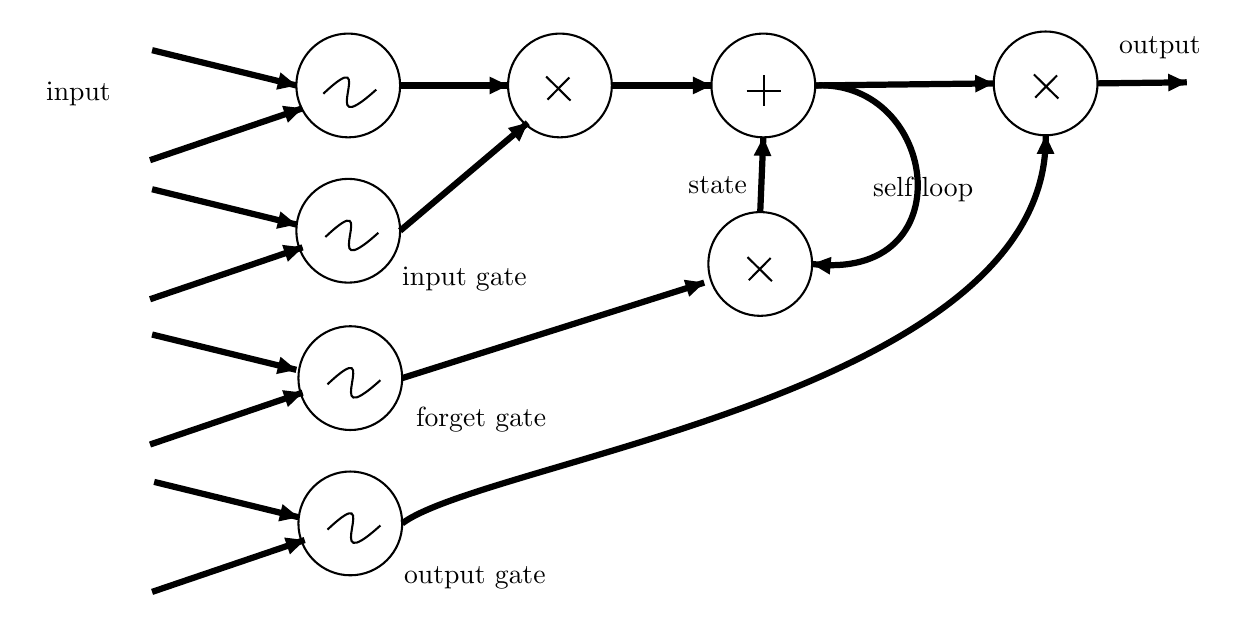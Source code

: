 

\tikzset{every picture/.style={line width=0.75pt}} %set default line width to 0.75pt

\begin{tikzpicture}[x=0.75pt,y=0.75pt,yscale=-1,xscale=1]
%uncomment if require: \path (0,377); %set diagram left start at 0, and has height of 377

\draw    (167, 81) circle [x radius= 25, y radius= 25]  ;
\draw    (167, 151) circle [x radius= 25, y radius= 25]  ;
\draw    (168, 222) circle [x radius= 25, y radius= 25]  ;
\draw    (168, 292) circle [x radius= 25, y radius= 25]  ;
\draw    (269, 81) circle [x radius= 25, y radius= 25]  ;
\draw    (367, 81) circle [x radius= 25, y radius= 25]  ;
\draw    (503, 80) circle [x radius= 25, y radius= 25]  ;
\draw [line width=2.25]    (72.5,64) -- (142,81) ;
\draw [shift={(142,81)}, rotate = 193.74] [fill={rgb, 255:red, 0; green, 0; blue, 0 }  ][line width=2.25]  [draw opacity=0] (8.93,-4.29) -- (0,0) -- (8.93,4.29) -- (8.93,-4.29)    ;

\draw [line width=2.25]    (71.5,117) -- (145,92) ;
\draw [shift={(145,92)}, rotate = 521.21] [fill={rgb, 255:red, 0; green, 0; blue, 0 }  ][line width=2.25]  [draw opacity=0] (8.93,-4.29) -- (0,0) -- (8.93,4.29) -- (8.93,-4.29)    ;

\draw [line width=2.25]    (72.5,131) -- (142,148) ;
\draw [shift={(142,148)}, rotate = 193.74] [fill={rgb, 255:red, 0; green, 0; blue, 0 }  ][line width=2.25]  [draw opacity=0] (8.93,-4.29) -- (0,0) -- (8.93,4.29) -- (8.93,-4.29)    ;

\draw [line width=2.25]    (71.5,184) -- (145,159) ;
\draw [shift={(145,159)}, rotate = 521.21] [fill={rgb, 255:red, 0; green, 0; blue, 0 }  ][line width=2.25]  [draw opacity=0] (8.93,-4.29) -- (0,0) -- (8.93,4.29) -- (8.93,-4.29)    ;

\draw [line width=2.25]    (72.5,201) -- (142,218) ;
\draw [shift={(142,218)}, rotate = 193.74] [fill={rgb, 255:red, 0; green, 0; blue, 0 }  ][line width=2.25]  [draw opacity=0] (8.93,-4.29) -- (0,0) -- (8.93,4.29) -- (8.93,-4.29)    ;

\draw [line width=2.25]    (71.5,254) -- (145,229) ;
\draw [shift={(145,229)}, rotate = 521.21] [fill={rgb, 255:red, 0; green, 0; blue, 0 }  ][line width=2.25]  [draw opacity=0] (8.93,-4.29) -- (0,0) -- (8.93,4.29) -- (8.93,-4.29)    ;

\draw [line width=2.25]    (73.5,272) -- (143,289) ;
\draw [shift={(143,289)}, rotate = 193.74] [fill={rgb, 255:red, 0; green, 0; blue, 0 }  ][line width=2.25]  [draw opacity=0] (8.93,-4.29) -- (0,0) -- (8.93,4.29) -- (8.93,-4.29)    ;

\draw [line width=2.25]    (72.5,325) -- (146,300) ;
\draw [shift={(146,300)}, rotate = 521.21] [fill={rgb, 255:red, 0; green, 0; blue, 0 }  ][line width=2.25]  [draw opacity=0] (8.93,-4.29) -- (0,0) -- (8.93,4.29) -- (8.93,-4.29)    ;

\draw [line width=2.25]    (192,81) -- (244,81) ;
\draw [shift={(244,81)}, rotate = 180] [fill={rgb, 255:red, 0; green, 0; blue, 0 }  ][line width=2.25]  [draw opacity=0] (8.93,-4.29) -- (0,0) -- (8.93,4.29) -- (8.93,-4.29)    ;

\draw [line width=2.25]    (192,151) -- (253.5,99) ;
\draw [shift={(253.5,99)}, rotate = 499.78] [fill={rgb, 255:red, 0; green, 0; blue, 0 }  ][line width=2.25]  [draw opacity=0] (8.93,-4.29) -- (0,0) -- (8.93,4.29) -- (8.93,-4.29)    ;

\draw    (365.5, 167) circle [x radius= 25, y radius= 25]  ;
\draw [line width=2.25]    (193,222) -- (338.5,176) ;
\draw [shift={(338.5,176)}, rotate = 522.46] [fill={rgb, 255:red, 0; green, 0; blue, 0 }  ][line width=2.25]  [draw opacity=0] (8.93,-4.29) -- (0,0) -- (8.93,4.29) -- (8.93,-4.29)    ;

\draw [line width=2.25]    (365.5,142) -- (367,106) ;
\draw [shift={(367,106)}, rotate = 452.39] [fill={rgb, 255:red, 0; green, 0; blue, 0 }  ][line width=2.25]  [draw opacity=0] (8.93,-4.29) -- (0,0) -- (8.93,4.29) -- (8.93,-4.29)    ;

\draw [line width=2.25]    (392,81) .. controls (451.5,78) and (464.5,176) .. (390.5,167) ;
\draw [shift={(390.5,167)}, rotate = 365.44] [fill={rgb, 255:red, 0; green, 0; blue, 0 }  ][line width=2.25]  [draw opacity=0] (8.93,-4.29) -- (0,0) -- (8.93,4.29) -- (8.93,-4.29)    ;

\draw [line width=2.25]    (294,81) -- (342,81) ;
\draw [shift={(342,81)}, rotate = 180] [fill={rgb, 255:red, 0; green, 0; blue, 0 }  ][line width=2.25]  [draw opacity=0] (8.93,-4.29) -- (0,0) -- (8.93,4.29) -- (8.93,-4.29)    ;

\draw [line width=2.25]    (392,81) -- (478,80) ;
\draw [shift={(478,80)}, rotate = 539.33] [fill={rgb, 255:red, 0; green, 0; blue, 0 }  ][line width=2.25]  [draw opacity=0] (8.93,-4.29) -- (0,0) -- (8.93,4.29) -- (8.93,-4.29)    ;

\draw [line width=2.25]    (528,80) -- (571,79.5) ;
\draw [shift={(571,79.5)}, rotate = 539.33] [fill={rgb, 255:red, 0; green, 0; blue, 0 }  ][line width=2.25]  [draw opacity=0] (8.93,-4.29) -- (0,0) -- (8.93,4.29) -- (8.93,-4.29)    ;

\draw [line width=2.25]    (193,292) .. controls (233,262) and (505.5,229) .. (503,105) ;
\draw [shift={(503,105)}, rotate = 450.11] [fill={rgb, 255:red, 0; green, 0; blue, 0 }  ][line width=2.25]  [draw opacity=0] (8.93,-4.29) -- (0,0) -- (8.93,4.29) -- (8.93,-4.29)    ;

\draw    (155,85) .. controls (183.5,58) and (149.5,111) .. (180.5,83) ;


\draw    (156,154) .. controls (184.5,127) and (150.5,180) .. (181.5,152) ;


\draw    (157,225) .. controls (185.5,198) and (151.5,251) .. (182.5,223) ;


\draw    (157,295) .. controls (185.5,268) and (151.5,321) .. (182.5,293) ;


\draw   (359,83.5) -- (375.5,83.5)(367.25,76) -- (367.25,91) ;
\draw [rotate around= { 44.59: (365.25, 169.5)
    }]  (357,169.5) -- (373.5,169.5)(365.25,162) -- (365.25,177) ;
\draw [rotate around= { 44.59: (268.25, 82.5)
    }]  (260,82.5) -- (276.5,82.5)(268.25,75) -- (268.25,90) ;
\draw [rotate around= { 44.59: (503.25, 81.5)
    }]  (495,81.5) -- (511.5,81.5)(503.25,74) -- (503.25,89) ;

\draw (558,63) node  [align=left] {output};
\draw (37,85) node  [align=left] {input};
\draw (223,174) node  [align=left] {input gate};
\draw (231,242) node  [align=left] {forget gate};
\draw (228,318) node  [align=left] {output gate};
\draw (345,129) node  [align=left] {state};
\draw (444,131) node  [align=left] {self loop};


\end{tikzpicture}
